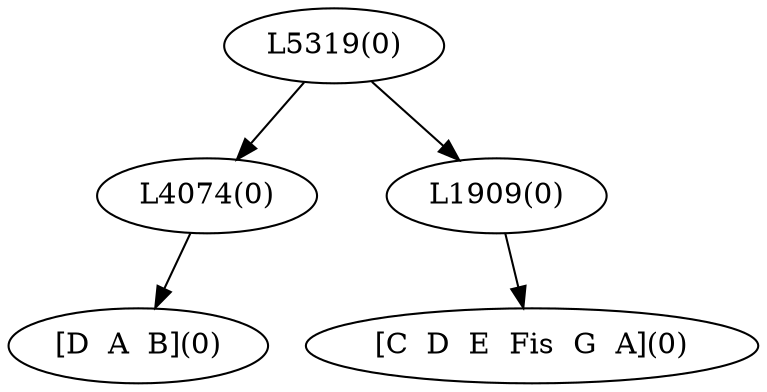 digraph sample{
"L4074(0)"->"[D  A  B](0)"
"L1909(0)"->"[C  D  E  Fis  G  A](0)"
"L5319(0)"->"L4074(0)"
"L5319(0)"->"L1909(0)"
{rank = min; "L5319(0)"}
{rank = same; "L4074(0)"; "L1909(0)";}
{rank = max; "[C  D  E  Fis  G  A](0)"; "[D  A  B](0)";}
}